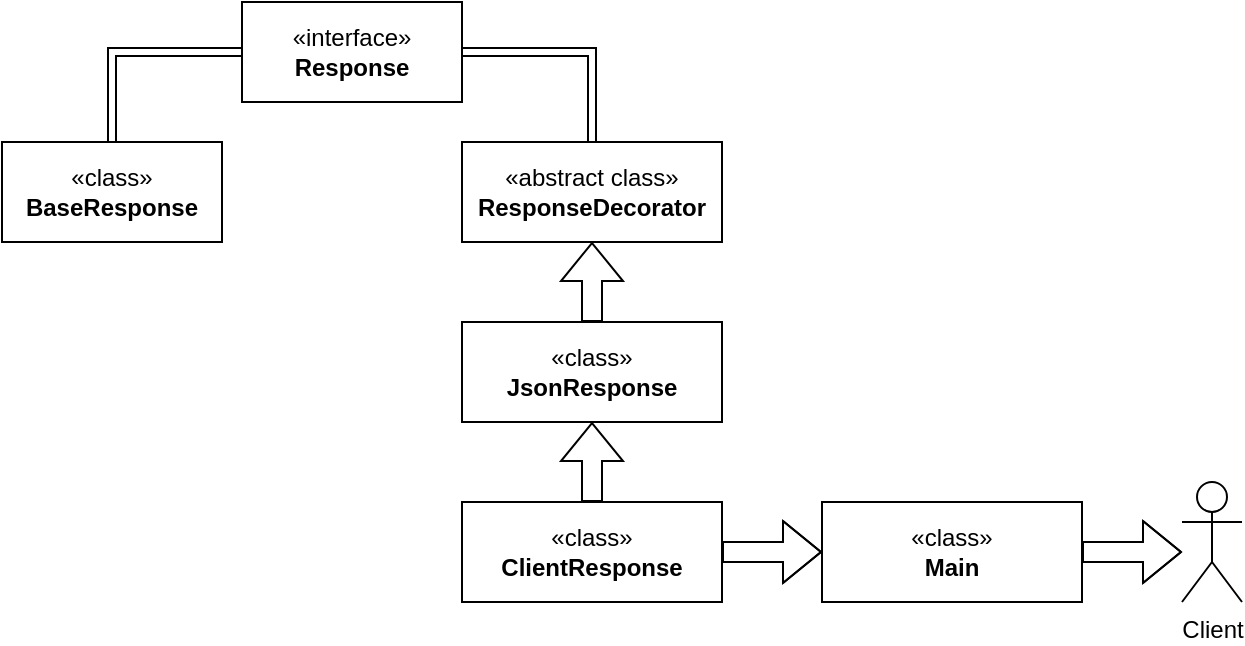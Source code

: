 <mxfile version="21.3.2" type="device">
  <diagram name="Página-1" id="3Q19mNawQWK2DaYwnfPZ">
    <mxGraphModel dx="778" dy="342" grid="1" gridSize="10" guides="1" tooltips="1" connect="1" arrows="1" fold="1" page="1" pageScale="1" pageWidth="827" pageHeight="1169" math="0" shadow="0">
      <root>
        <mxCell id="0" />
        <mxCell id="1" parent="0" />
        <mxCell id="TT7sA_G13KQUSBTSCIV3-5" style="edgeStyle=orthogonalEdgeStyle;shape=link;rounded=0;orthogonalLoop=1;jettySize=auto;html=1;entryX=0.5;entryY=0;entryDx=0;entryDy=0;" edge="1" parent="1" source="TT7sA_G13KQUSBTSCIV3-1" target="TT7sA_G13KQUSBTSCIV3-2">
          <mxGeometry relative="1" as="geometry" />
        </mxCell>
        <mxCell id="TT7sA_G13KQUSBTSCIV3-8" style="edgeStyle=orthogonalEdgeStyle;shape=link;rounded=0;orthogonalLoop=1;jettySize=auto;html=1;entryX=0.5;entryY=0;entryDx=0;entryDy=0;" edge="1" parent="1" source="TT7sA_G13KQUSBTSCIV3-1" target="TT7sA_G13KQUSBTSCIV3-4">
          <mxGeometry relative="1" as="geometry">
            <Array as="points">
              <mxPoint x="335" y="35" />
            </Array>
          </mxGeometry>
        </mxCell>
        <mxCell id="TT7sA_G13KQUSBTSCIV3-1" value="«interface»&lt;br&gt;&lt;b&gt;Response&lt;/b&gt;" style="html=1;whiteSpace=wrap;" vertex="1" parent="1">
          <mxGeometry x="160" y="10" width="110" height="50" as="geometry" />
        </mxCell>
        <mxCell id="TT7sA_G13KQUSBTSCIV3-2" value="«class»&lt;br&gt;&lt;b&gt;BaseResponse&lt;/b&gt;" style="html=1;whiteSpace=wrap;" vertex="1" parent="1">
          <mxGeometry x="40" y="80" width="110" height="50" as="geometry" />
        </mxCell>
        <mxCell id="TT7sA_G13KQUSBTSCIV3-7" style="edgeStyle=orthogonalEdgeStyle;shape=flexArrow;rounded=0;orthogonalLoop=1;jettySize=auto;html=1;entryX=0.5;entryY=1;entryDx=0;entryDy=0;" edge="1" parent="1" source="TT7sA_G13KQUSBTSCIV3-3" target="TT7sA_G13KQUSBTSCIV3-4">
          <mxGeometry relative="1" as="geometry" />
        </mxCell>
        <mxCell id="TT7sA_G13KQUSBTSCIV3-3" value="«class»&lt;br&gt;&lt;b&gt;JsonResponse&lt;/b&gt;" style="html=1;whiteSpace=wrap;" vertex="1" parent="1">
          <mxGeometry x="270" y="170" width="130" height="50" as="geometry" />
        </mxCell>
        <mxCell id="TT7sA_G13KQUSBTSCIV3-4" value="«abstract class»&lt;br&gt;&lt;b&gt;ResponseDecorator&lt;/b&gt;" style="html=1;whiteSpace=wrap;" vertex="1" parent="1">
          <mxGeometry x="270" y="80" width="130" height="50" as="geometry" />
        </mxCell>
        <mxCell id="TT7sA_G13KQUSBTSCIV3-11" style="edgeStyle=orthogonalEdgeStyle;shape=flexArrow;rounded=0;orthogonalLoop=1;jettySize=auto;html=1;entryX=0.5;entryY=1;entryDx=0;entryDy=0;" edge="1" parent="1" source="TT7sA_G13KQUSBTSCIV3-9" target="TT7sA_G13KQUSBTSCIV3-3">
          <mxGeometry relative="1" as="geometry" />
        </mxCell>
        <mxCell id="TT7sA_G13KQUSBTSCIV3-12" style="edgeStyle=orthogonalEdgeStyle;shape=flexArrow;rounded=0;orthogonalLoop=1;jettySize=auto;html=1;" edge="1" parent="1" source="TT7sA_G13KQUSBTSCIV3-9">
          <mxGeometry relative="1" as="geometry">
            <mxPoint x="450" y="285" as="targetPoint" />
          </mxGeometry>
        </mxCell>
        <mxCell id="TT7sA_G13KQUSBTSCIV3-9" value="«class»&lt;br&gt;&lt;b&gt;ClientResponse&lt;/b&gt;" style="html=1;whiteSpace=wrap;" vertex="1" parent="1">
          <mxGeometry x="270" y="260" width="130" height="50" as="geometry" />
        </mxCell>
        <mxCell id="TT7sA_G13KQUSBTSCIV3-14" style="edgeStyle=orthogonalEdgeStyle;shape=flexArrow;rounded=0;orthogonalLoop=1;jettySize=auto;html=1;" edge="1" parent="1" source="TT7sA_G13KQUSBTSCIV3-13">
          <mxGeometry relative="1" as="geometry">
            <mxPoint x="630" y="285" as="targetPoint" />
          </mxGeometry>
        </mxCell>
        <mxCell id="TT7sA_G13KQUSBTSCIV3-13" value="«class»&lt;br&gt;&lt;b&gt;Main&lt;/b&gt;" style="html=1;whiteSpace=wrap;" vertex="1" parent="1">
          <mxGeometry x="450" y="260" width="130" height="50" as="geometry" />
        </mxCell>
        <mxCell id="TT7sA_G13KQUSBTSCIV3-15" value="Client" style="shape=umlActor;verticalLabelPosition=bottom;verticalAlign=top;html=1;" vertex="1" parent="1">
          <mxGeometry x="630" y="250" width="30" height="60" as="geometry" />
        </mxCell>
      </root>
    </mxGraphModel>
  </diagram>
</mxfile>
